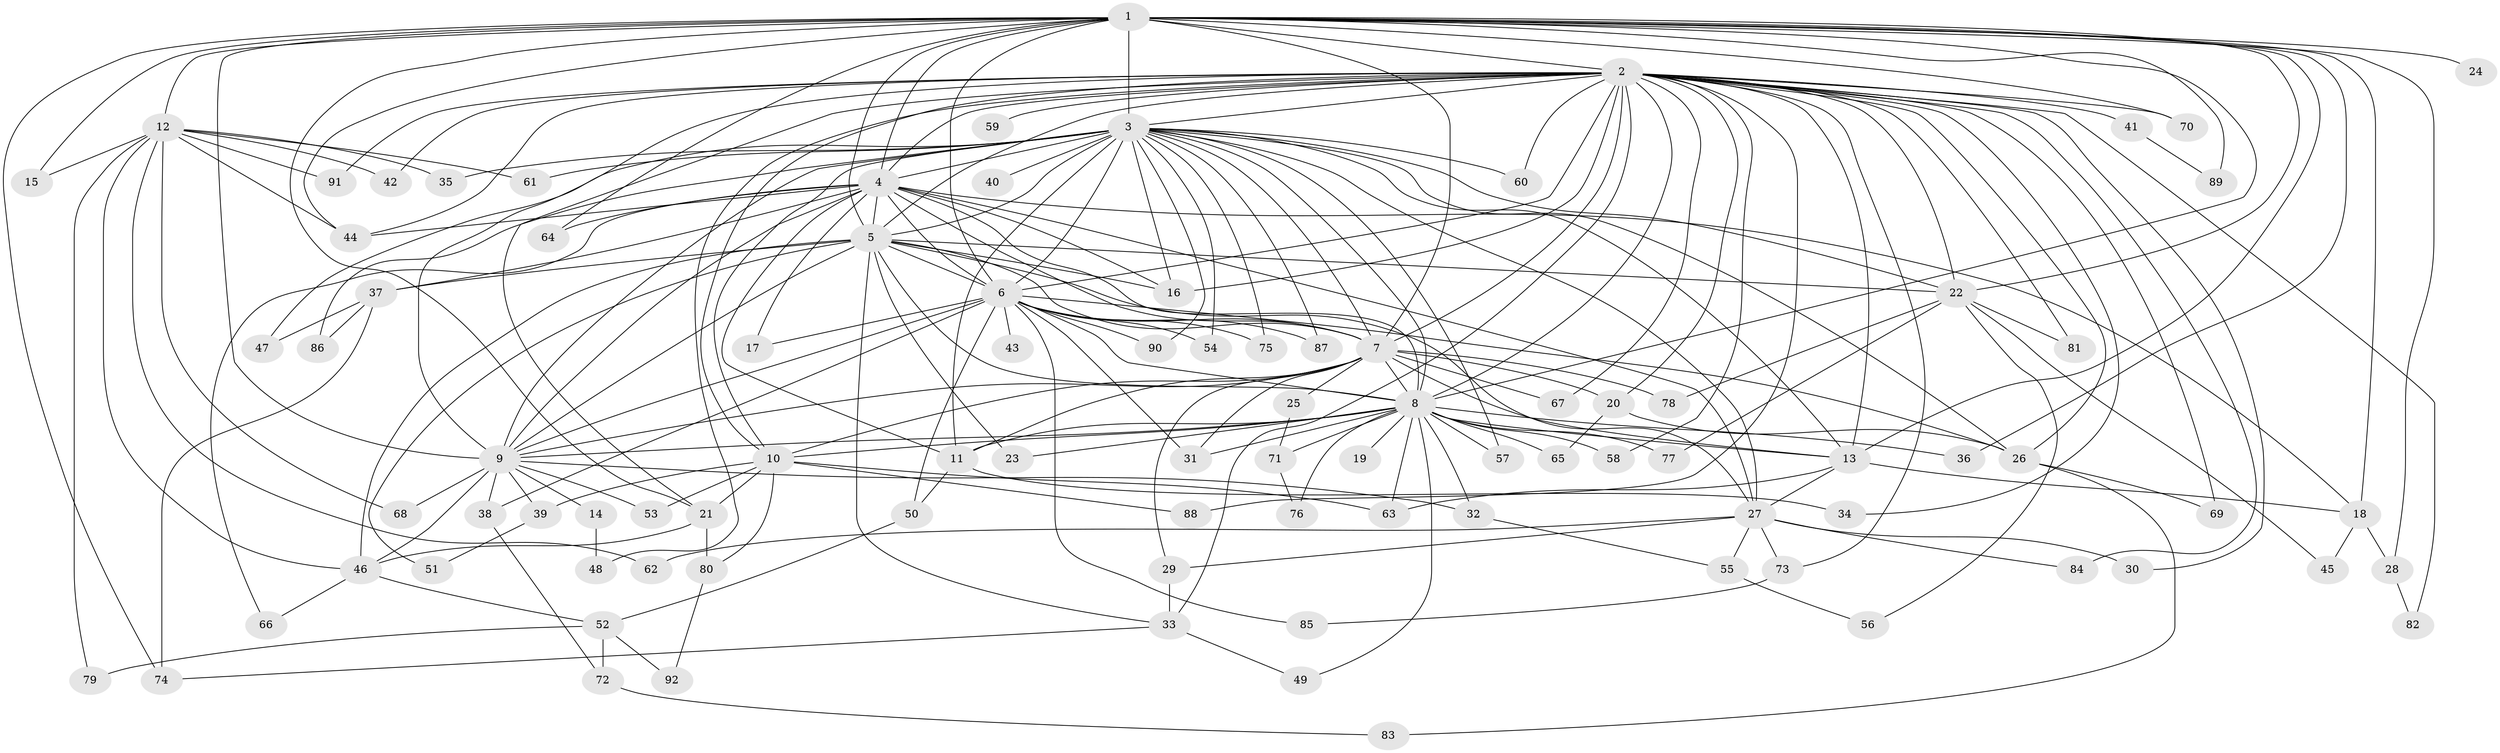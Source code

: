 // original degree distribution, {21: 0.031007751937984496, 41: 0.007751937984496124, 30: 0.007751937984496124, 18: 0.023255813953488372, 26: 0.007751937984496124, 4: 0.03875968992248062, 6: 0.015503875968992248, 12: 0.007751937984496124, 2: 0.5581395348837209, 3: 0.21705426356589147, 5: 0.06976744186046512, 7: 0.015503875968992248}
// Generated by graph-tools (version 1.1) at 2025/49/03/04/25 22:49:52]
// undirected, 92 vertices, 218 edges
graph export_dot {
  node [color=gray90,style=filled];
  1;
  2;
  3;
  4;
  5;
  6;
  7;
  8;
  9;
  10;
  11;
  12;
  13;
  14;
  15;
  16;
  17;
  18;
  19;
  20;
  21;
  22;
  23;
  24;
  25;
  26;
  27;
  28;
  29;
  30;
  31;
  32;
  33;
  34;
  35;
  36;
  37;
  38;
  39;
  40;
  41;
  42;
  43;
  44;
  45;
  46;
  47;
  48;
  49;
  50;
  51;
  52;
  53;
  54;
  55;
  56;
  57;
  58;
  59;
  60;
  61;
  62;
  63;
  64;
  65;
  66;
  67;
  68;
  69;
  70;
  71;
  72;
  73;
  74;
  75;
  76;
  77;
  78;
  79;
  80;
  81;
  82;
  83;
  84;
  85;
  86;
  87;
  88;
  89;
  90;
  91;
  92;
  1 -- 2 [weight=3.0];
  1 -- 3 [weight=2.0];
  1 -- 4 [weight=3.0];
  1 -- 5 [weight=3.0];
  1 -- 6 [weight=2.0];
  1 -- 7 [weight=2.0];
  1 -- 8 [weight=2.0];
  1 -- 9 [weight=2.0];
  1 -- 12 [weight=1.0];
  1 -- 13 [weight=1.0];
  1 -- 15 [weight=1.0];
  1 -- 18 [weight=1.0];
  1 -- 21 [weight=1.0];
  1 -- 22 [weight=1.0];
  1 -- 24 [weight=2.0];
  1 -- 28 [weight=1.0];
  1 -- 36 [weight=1.0];
  1 -- 44 [weight=1.0];
  1 -- 64 [weight=1.0];
  1 -- 70 [weight=1.0];
  1 -- 74 [weight=1.0];
  1 -- 89 [weight=1.0];
  2 -- 3 [weight=1.0];
  2 -- 4 [weight=1.0];
  2 -- 5 [weight=1.0];
  2 -- 6 [weight=1.0];
  2 -- 7 [weight=2.0];
  2 -- 8 [weight=1.0];
  2 -- 9 [weight=2.0];
  2 -- 10 [weight=1.0];
  2 -- 13 [weight=1.0];
  2 -- 16 [weight=1.0];
  2 -- 20 [weight=1.0];
  2 -- 21 [weight=1.0];
  2 -- 22 [weight=1.0];
  2 -- 26 [weight=1.0];
  2 -- 30 [weight=1.0];
  2 -- 33 [weight=1.0];
  2 -- 34 [weight=1.0];
  2 -- 41 [weight=1.0];
  2 -- 42 [weight=1.0];
  2 -- 44 [weight=1.0];
  2 -- 48 [weight=1.0];
  2 -- 58 [weight=1.0];
  2 -- 59 [weight=1.0];
  2 -- 60 [weight=1.0];
  2 -- 67 [weight=1.0];
  2 -- 69 [weight=1.0];
  2 -- 70 [weight=2.0];
  2 -- 73 [weight=1.0];
  2 -- 81 [weight=1.0];
  2 -- 82 [weight=1.0];
  2 -- 84 [weight=1.0];
  2 -- 88 [weight=1.0];
  2 -- 91 [weight=1.0];
  3 -- 4 [weight=2.0];
  3 -- 5 [weight=1.0];
  3 -- 6 [weight=2.0];
  3 -- 7 [weight=1.0];
  3 -- 8 [weight=1.0];
  3 -- 9 [weight=1.0];
  3 -- 10 [weight=1.0];
  3 -- 11 [weight=1.0];
  3 -- 13 [weight=1.0];
  3 -- 16 [weight=1.0];
  3 -- 22 [weight=1.0];
  3 -- 26 [weight=1.0];
  3 -- 27 [weight=1.0];
  3 -- 35 [weight=1.0];
  3 -- 40 [weight=1.0];
  3 -- 47 [weight=1.0];
  3 -- 54 [weight=1.0];
  3 -- 57 [weight=1.0];
  3 -- 60 [weight=1.0];
  3 -- 61 [weight=1.0];
  3 -- 75 [weight=1.0];
  3 -- 86 [weight=1.0];
  3 -- 87 [weight=1.0];
  3 -- 90 [weight=1.0];
  4 -- 5 [weight=1.0];
  4 -- 6 [weight=2.0];
  4 -- 7 [weight=2.0];
  4 -- 8 [weight=1.0];
  4 -- 9 [weight=1.0];
  4 -- 11 [weight=1.0];
  4 -- 16 [weight=1.0];
  4 -- 17 [weight=1.0];
  4 -- 18 [weight=1.0];
  4 -- 27 [weight=1.0];
  4 -- 37 [weight=1.0];
  4 -- 44 [weight=1.0];
  4 -- 64 [weight=1.0];
  4 -- 66 [weight=1.0];
  5 -- 6 [weight=1.0];
  5 -- 7 [weight=1.0];
  5 -- 8 [weight=1.0];
  5 -- 9 [weight=1.0];
  5 -- 16 [weight=1.0];
  5 -- 22 [weight=1.0];
  5 -- 23 [weight=1.0];
  5 -- 27 [weight=1.0];
  5 -- 33 [weight=1.0];
  5 -- 37 [weight=1.0];
  5 -- 46 [weight=1.0];
  5 -- 51 [weight=1.0];
  6 -- 7 [weight=1.0];
  6 -- 8 [weight=1.0];
  6 -- 9 [weight=1.0];
  6 -- 17 [weight=1.0];
  6 -- 26 [weight=1.0];
  6 -- 31 [weight=1.0];
  6 -- 38 [weight=1.0];
  6 -- 43 [weight=1.0];
  6 -- 50 [weight=1.0];
  6 -- 54 [weight=1.0];
  6 -- 75 [weight=1.0];
  6 -- 85 [weight=1.0];
  6 -- 87 [weight=1.0];
  6 -- 90 [weight=1.0];
  7 -- 8 [weight=1.0];
  7 -- 9 [weight=1.0];
  7 -- 10 [weight=1.0];
  7 -- 11 [weight=1.0];
  7 -- 13 [weight=1.0];
  7 -- 20 [weight=1.0];
  7 -- 25 [weight=1.0];
  7 -- 29 [weight=1.0];
  7 -- 31 [weight=1.0];
  7 -- 67 [weight=1.0];
  7 -- 78 [weight=1.0];
  8 -- 9 [weight=1.0];
  8 -- 10 [weight=1.0];
  8 -- 11 [weight=1.0];
  8 -- 13 [weight=1.0];
  8 -- 19 [weight=1.0];
  8 -- 23 [weight=1.0];
  8 -- 31 [weight=1.0];
  8 -- 32 [weight=1.0];
  8 -- 36 [weight=1.0];
  8 -- 49 [weight=1.0];
  8 -- 57 [weight=1.0];
  8 -- 58 [weight=1.0];
  8 -- 63 [weight=1.0];
  8 -- 65 [weight=1.0];
  8 -- 71 [weight=1.0];
  8 -- 76 [weight=1.0];
  8 -- 77 [weight=1.0];
  9 -- 14 [weight=1.0];
  9 -- 32 [weight=1.0];
  9 -- 38 [weight=1.0];
  9 -- 39 [weight=1.0];
  9 -- 46 [weight=1.0];
  9 -- 53 [weight=1.0];
  9 -- 68 [weight=1.0];
  10 -- 21 [weight=1.0];
  10 -- 39 [weight=1.0];
  10 -- 53 [weight=1.0];
  10 -- 63 [weight=1.0];
  10 -- 80 [weight=1.0];
  10 -- 88 [weight=1.0];
  11 -- 34 [weight=1.0];
  11 -- 50 [weight=1.0];
  12 -- 15 [weight=1.0];
  12 -- 35 [weight=1.0];
  12 -- 42 [weight=1.0];
  12 -- 44 [weight=1.0];
  12 -- 46 [weight=1.0];
  12 -- 61 [weight=1.0];
  12 -- 62 [weight=1.0];
  12 -- 68 [weight=1.0];
  12 -- 79 [weight=1.0];
  12 -- 91 [weight=1.0];
  13 -- 18 [weight=1.0];
  13 -- 27 [weight=1.0];
  13 -- 63 [weight=1.0];
  14 -- 48 [weight=1.0];
  18 -- 28 [weight=1.0];
  18 -- 45 [weight=1.0];
  20 -- 26 [weight=1.0];
  20 -- 65 [weight=1.0];
  21 -- 46 [weight=1.0];
  21 -- 80 [weight=1.0];
  22 -- 45 [weight=1.0];
  22 -- 56 [weight=1.0];
  22 -- 77 [weight=1.0];
  22 -- 78 [weight=1.0];
  22 -- 81 [weight=1.0];
  25 -- 71 [weight=1.0];
  26 -- 69 [weight=1.0];
  26 -- 83 [weight=1.0];
  27 -- 29 [weight=1.0];
  27 -- 30 [weight=1.0];
  27 -- 55 [weight=1.0];
  27 -- 62 [weight=1.0];
  27 -- 73 [weight=1.0];
  27 -- 84 [weight=1.0];
  28 -- 82 [weight=1.0];
  29 -- 33 [weight=1.0];
  32 -- 55 [weight=1.0];
  33 -- 49 [weight=1.0];
  33 -- 74 [weight=1.0];
  37 -- 47 [weight=1.0];
  37 -- 74 [weight=1.0];
  37 -- 86 [weight=1.0];
  38 -- 72 [weight=1.0];
  39 -- 51 [weight=1.0];
  41 -- 89 [weight=1.0];
  46 -- 52 [weight=1.0];
  46 -- 66 [weight=1.0];
  50 -- 52 [weight=1.0];
  52 -- 72 [weight=1.0];
  52 -- 79 [weight=1.0];
  52 -- 92 [weight=1.0];
  55 -- 56 [weight=1.0];
  71 -- 76 [weight=1.0];
  72 -- 83 [weight=1.0];
  73 -- 85 [weight=1.0];
  80 -- 92 [weight=1.0];
}
